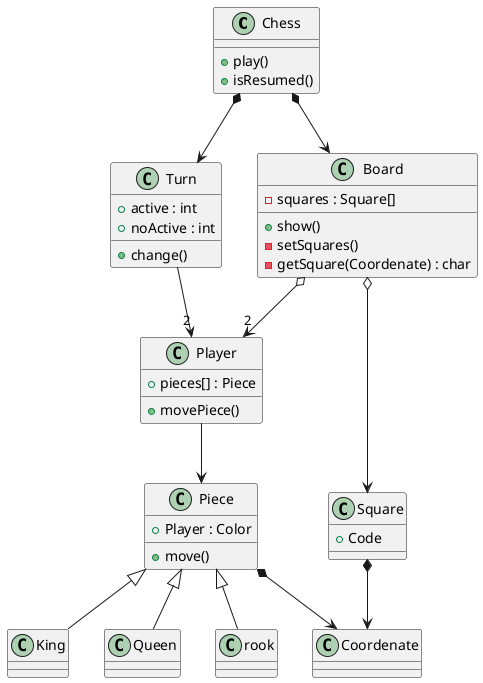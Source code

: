 @startuml Chess
Class Chess{
    + play()
    + isResumed()
}
Chess *--> Turn 
Class Turn{
    + active : int
    + noActive : int
    + change()
}
Turn --> "2" Player
Chess *--> Board
Class Board{
    - squares : Square[]
    + show()
    - setSquares()
    - getSquare(Coordenate) : char
}
Board o--> Square
Board o--> "2" Player
Class Square{
    + Code
}
Square *--> Coordenate
Class Player{
    + pieces[] : Piece
    + movePiece()
}
Piece *--> Coordenate
Player --> Piece
Class Piece{
    + Player : Color
    + move()
}
Piece <|-- King
Piece <|-- Queen
Piece <|-- rook
@enduml